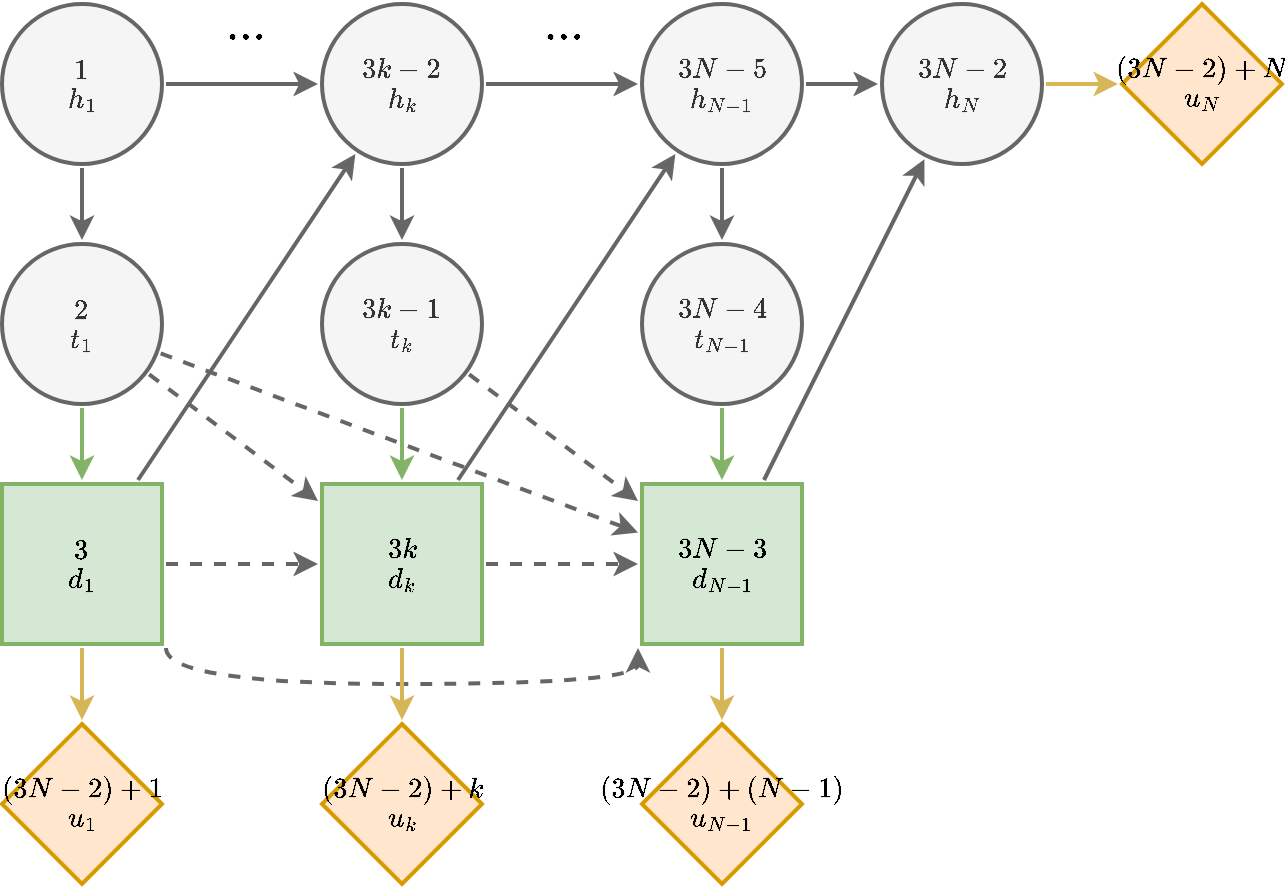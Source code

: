 <mxfile version="13.3.9" type="device"><diagram id="PqFtjmOYWVtcGjb9pnZ_" name="Page-1"><mxGraphModel dx="1185" dy="734" grid="1" gridSize="10" guides="1" tooltips="1" connect="1" arrows="1" fold="1" page="1" pageScale="1" pageWidth="850" pageHeight="1100" math="1" shadow="0"><root><mxCell id="0"/><mxCell id="1" parent="0"/><mxCell id="3s6wBR-B6PYDqLRQZSxy-1" style="edgeStyle=orthogonalEdgeStyle;rounded=0;orthogonalLoop=1;jettySize=auto;html=1;curved=1;strokeWidth=2;fillColor=#f5f5f5;strokeColor=#666666;" parent="1" source="3s6wBR-B6PYDqLRQZSxy-3" target="3s6wBR-B6PYDqLRQZSxy-13" edge="1"><mxGeometry relative="1" as="geometry"/></mxCell><mxCell id="3s6wBR-B6PYDqLRQZSxy-2" style="edgeStyle=none;rounded=0;orthogonalLoop=1;jettySize=auto;html=1;fontSize=20;strokeWidth=2;fillColor=#f5f5f5;strokeColor=#666666;" parent="1" source="3s6wBR-B6PYDqLRQZSxy-3" target="3s6wBR-B6PYDqLRQZSxy-29" edge="1"><mxGeometry relative="1" as="geometry"/></mxCell><mxCell id="3s6wBR-B6PYDqLRQZSxy-3" value="`1`&lt;br&gt;`h_1`" style="ellipse;whiteSpace=wrap;html=1;aspect=fixed;fillColor=#f5f5f5;strokeColor=#666666;fontColor=#333333;strokeWidth=2;perimeterSpacing=2;" parent="1" vertex="1"><mxGeometry x="40" y="40" width="80" height="80" as="geometry"/></mxCell><mxCell id="3s6wBR-B6PYDqLRQZSxy-4" style="edgeStyle=orthogonalEdgeStyle;rounded=0;orthogonalLoop=1;jettySize=auto;html=1;curved=1;strokeWidth=2;fillColor=#f5f5f5;strokeColor=#666666;" parent="1" source="3s6wBR-B6PYDqLRQZSxy-6" target="3s6wBR-B6PYDqLRQZSxy-8" edge="1"><mxGeometry relative="1" as="geometry"/></mxCell><mxCell id="3s6wBR-B6PYDqLRQZSxy-5" style="edgeStyle=orthogonalEdgeStyle;rounded=0;orthogonalLoop=1;jettySize=auto;html=1;curved=1;strokeWidth=2;fillColor=#f5f5f5;strokeColor=#666666;" parent="1" source="3s6wBR-B6PYDqLRQZSxy-6" target="3s6wBR-B6PYDqLRQZSxy-15" edge="1"><mxGeometry relative="1" as="geometry"/></mxCell><mxCell id="3s6wBR-B6PYDqLRQZSxy-6" value="`3N-5`&lt;br&gt;`h_{N-1}`" style="ellipse;whiteSpace=wrap;html=1;aspect=fixed;fillColor=#f5f5f5;strokeColor=#666666;fontColor=#333333;strokeWidth=2;perimeterSpacing=2;" parent="1" vertex="1"><mxGeometry x="360" y="40" width="80" height="80" as="geometry"/></mxCell><mxCell id="3s6wBR-B6PYDqLRQZSxy-7" style="edgeStyle=orthogonalEdgeStyle;rounded=0;orthogonalLoop=1;jettySize=auto;html=1;curved=1;strokeWidth=2;fillColor=#fff2cc;strokeColor=#d6b656;" parent="1" source="3s6wBR-B6PYDqLRQZSxy-8" target="3s6wBR-B6PYDqLRQZSxy-9" edge="1"><mxGeometry relative="1" as="geometry"/></mxCell><mxCell id="3s6wBR-B6PYDqLRQZSxy-8" value="`3N-2`&lt;br&gt;`h_N`" style="ellipse;whiteSpace=wrap;html=1;aspect=fixed;fillColor=#f5f5f5;strokeColor=#666666;fontColor=#333333;strokeWidth=2;perimeterSpacing=2;" parent="1" vertex="1"><mxGeometry x="480" y="40" width="80" height="80" as="geometry"/></mxCell><mxCell id="3s6wBR-B6PYDqLRQZSxy-9" value="`(3N-2)+N&lt;br&gt;`&lt;br&gt;`u_N`" style="rhombus;whiteSpace=wrap;html=1;fontFamily=Helvetica;fontSize=12;fontColor=#000000;align=center;strokeColor=#d79b00;fillColor=#ffe6cc;strokeWidth=2;perimeterSpacing=2;" parent="1" vertex="1"><mxGeometry x="600" y="40" width="80" height="80" as="geometry"/></mxCell><mxCell id="3s6wBR-B6PYDqLRQZSxy-10" style="edgeStyle=orthogonalEdgeStyle;rounded=0;orthogonalLoop=1;jettySize=auto;html=1;curved=1;strokeWidth=2;fillColor=#d5e8d4;strokeColor=#82b366;" parent="1" source="3s6wBR-B6PYDqLRQZSxy-13" target="3s6wBR-B6PYDqLRQZSxy-21" edge="1"><mxGeometry relative="1" as="geometry"/></mxCell><mxCell id="3s6wBR-B6PYDqLRQZSxy-11" style="edgeStyle=none;rounded=0;orthogonalLoop=1;jettySize=auto;html=1;fontSize=20;dashed=1;fillColor=#f5f5f5;strokeColor=#666666;strokeWidth=2;" parent="1" source="3s6wBR-B6PYDqLRQZSxy-13" target="3s6wBR-B6PYDqLRQZSxy-24" edge="1"><mxGeometry relative="1" as="geometry"/></mxCell><mxCell id="3s6wBR-B6PYDqLRQZSxy-12" style="edgeStyle=none;rounded=0;orthogonalLoop=1;jettySize=auto;html=1;fontSize=20;dashed=1;fillColor=#f5f5f5;strokeColor=#666666;strokeWidth=2;" parent="1" source="3s6wBR-B6PYDqLRQZSxy-13" target="3s6wBR-B6PYDqLRQZSxy-34" edge="1"><mxGeometry relative="1" as="geometry"/></mxCell><mxCell id="3s6wBR-B6PYDqLRQZSxy-13" value="&lt;div&gt;`2`&lt;/div&gt;&lt;div&gt;`t_1`&lt;br&gt;&lt;/div&gt;" style="ellipse;whiteSpace=wrap;html=1;aspect=fixed;fillColor=#f5f5f5;strokeColor=#666666;fontColor=#333333;strokeWidth=2;perimeterSpacing=2;" parent="1" vertex="1"><mxGeometry x="40" y="160" width="80" height="80" as="geometry"/></mxCell><mxCell id="3s6wBR-B6PYDqLRQZSxy-14" style="edgeStyle=orthogonalEdgeStyle;rounded=0;orthogonalLoop=1;jettySize=auto;html=1;curved=1;strokeWidth=2;fillColor=#d5e8d4;strokeColor=#82b366;" parent="1" source="3s6wBR-B6PYDqLRQZSxy-15" target="3s6wBR-B6PYDqLRQZSxy-24" edge="1"><mxGeometry relative="1" as="geometry"/></mxCell><mxCell id="3s6wBR-B6PYDqLRQZSxy-15" value="`3N-4`&lt;br&gt;`t_{N-1}`" style="ellipse;whiteSpace=wrap;html=1;aspect=fixed;fillColor=#f5f5f5;strokeColor=#666666;fontColor=#333333;strokeWidth=2;perimeterSpacing=2;" parent="1" vertex="1"><mxGeometry x="360" y="160" width="80" height="80" as="geometry"/></mxCell><mxCell id="3s6wBR-B6PYDqLRQZSxy-16" style="edgeStyle=orthogonalEdgeStyle;rounded=0;orthogonalLoop=1;jettySize=auto;html=1;curved=1;strokeWidth=2;fillColor=#fff2cc;strokeColor=#d6b656;" parent="1" source="3s6wBR-B6PYDqLRQZSxy-21" target="3s6wBR-B6PYDqLRQZSxy-25" edge="1"><mxGeometry relative="1" as="geometry"/></mxCell><mxCell id="3s6wBR-B6PYDqLRQZSxy-17" style="edgeStyle=orthogonalEdgeStyle;rounded=0;orthogonalLoop=1;jettySize=auto;html=1;exitX=1;exitY=1;exitDx=0;exitDy=0;entryX=0;entryY=1;entryDx=0;entryDy=0;curved=1;dashed=1;fillColor=#f5f5f5;strokeColor=#666666;strokeWidth=2;" parent="1" source="3s6wBR-B6PYDqLRQZSxy-21" target="3s6wBR-B6PYDqLRQZSxy-24" edge="1"><mxGeometry relative="1" as="geometry"><Array as="points"><mxPoint x="122" y="380"/><mxPoint x="358" y="380"/></Array></mxGeometry></mxCell><mxCell id="3s6wBR-B6PYDqLRQZSxy-18" style="edgeStyle=none;rounded=0;orthogonalLoop=1;jettySize=auto;html=1;fontSize=20;dashed=1;fillColor=#f5f5f5;strokeColor=#666666;strokeWidth=2;" parent="1" source="3s6wBR-B6PYDqLRQZSxy-21" target="3s6wBR-B6PYDqLRQZSxy-34" edge="1"><mxGeometry relative="1" as="geometry"/></mxCell><mxCell id="3s6wBR-B6PYDqLRQZSxy-19" value="`\ldots`" style="edgeLabel;html=1;align=center;verticalAlign=middle;resizable=0;points=[];fontSize=20;" parent="3s6wBR-B6PYDqLRQZSxy-18" vertex="1" connectable="0"><mxGeometry x="-0.271" y="1" relative="1" as="geometry"><mxPoint x="11.03" y="-269" as="offset"/></mxGeometry></mxCell><mxCell id="3s6wBR-B6PYDqLRQZSxy-20" style="edgeStyle=none;rounded=0;orthogonalLoop=1;jettySize=auto;html=1;fontSize=20;strokeWidth=2;fillColor=#f5f5f5;strokeColor=#666666;" parent="1" source="3s6wBR-B6PYDqLRQZSxy-21" target="3s6wBR-B6PYDqLRQZSxy-29" edge="1"><mxGeometry relative="1" as="geometry"/></mxCell><mxCell id="3s6wBR-B6PYDqLRQZSxy-21" value="`3`&lt;br&gt;`d_1`" style="whiteSpace=wrap;html=1;aspect=fixed;fontFamily=Helvetica;fontSize=12;fontColor=#000000;align=center;strokeColor=#82b366;fillColor=#d5e8d4;strokeWidth=2;perimeterSpacing=2;" parent="1" vertex="1"><mxGeometry x="40" y="280" width="80" height="80" as="geometry"/></mxCell><mxCell id="3s6wBR-B6PYDqLRQZSxy-22" style="edgeStyle=orthogonalEdgeStyle;rounded=0;orthogonalLoop=1;jettySize=auto;html=1;curved=1;strokeWidth=2;fillColor=#fff2cc;strokeColor=#d6b656;" parent="1" source="3s6wBR-B6PYDqLRQZSxy-24" target="3s6wBR-B6PYDqLRQZSxy-26" edge="1"><mxGeometry relative="1" as="geometry"/></mxCell><mxCell id="3s6wBR-B6PYDqLRQZSxy-23" style="edgeStyle=none;rounded=0;orthogonalLoop=1;jettySize=auto;html=1;fontSize=20;strokeWidth=2;fillColor=#f5f5f5;strokeColor=#666666;" parent="1" source="3s6wBR-B6PYDqLRQZSxy-24" target="3s6wBR-B6PYDqLRQZSxy-8" edge="1"><mxGeometry relative="1" as="geometry"/></mxCell><mxCell id="3s6wBR-B6PYDqLRQZSxy-24" value="`3N-3`&lt;br&gt;`d_{N-1}`" style="whiteSpace=wrap;html=1;aspect=fixed;fontFamily=Helvetica;fontSize=12;fontColor=#000000;align=center;strokeColor=#82b366;fillColor=#d5e8d4;strokeWidth=2;perimeterSpacing=2;" parent="1" vertex="1"><mxGeometry x="360" y="280" width="80" height="80" as="geometry"/></mxCell><mxCell id="3s6wBR-B6PYDqLRQZSxy-25" value="`(3N-2)+1`&lt;br&gt;`u_1`" style="rhombus;whiteSpace=wrap;html=1;fontFamily=Helvetica;fontSize=12;fontColor=#000000;align=center;strokeColor=#d79b00;fillColor=#ffe6cc;strokeWidth=2;perimeterSpacing=2;" parent="1" vertex="1"><mxGeometry x="40" y="400" width="80" height="80" as="geometry"/></mxCell><mxCell id="3s6wBR-B6PYDqLRQZSxy-26" value="`(3N-2)+(N-1)`&lt;br&gt;`u_{N-1}`" style="rhombus;whiteSpace=wrap;html=1;fontFamily=Helvetica;fontSize=12;fontColor=#000000;align=center;strokeColor=#d79b00;fillColor=#ffe6cc;strokeWidth=2;perimeterSpacing=2;" parent="1" vertex="1"><mxGeometry x="360" y="400" width="80" height="80" as="geometry"/></mxCell><mxCell id="3s6wBR-B6PYDqLRQZSxy-27" style="edgeStyle=none;rounded=0;orthogonalLoop=1;jettySize=auto;html=1;fontSize=20;strokeWidth=2;fillColor=#f5f5f5;strokeColor=#666666;" parent="1" source="3s6wBR-B6PYDqLRQZSxy-29" target="3s6wBR-B6PYDqLRQZSxy-6" edge="1"><mxGeometry relative="1" as="geometry"/></mxCell><mxCell id="3s6wBR-B6PYDqLRQZSxy-28" style="edgeStyle=none;rounded=0;orthogonalLoop=1;jettySize=auto;html=1;fontSize=20;strokeWidth=2;fillColor=#f5f5f5;strokeColor=#666666;" parent="1" source="3s6wBR-B6PYDqLRQZSxy-29" target="3s6wBR-B6PYDqLRQZSxy-38" edge="1"><mxGeometry relative="1" as="geometry"/></mxCell><mxCell id="3s6wBR-B6PYDqLRQZSxy-29" value="`3k-2`&lt;br&gt;`h_k`" style="ellipse;whiteSpace=wrap;html=1;aspect=fixed;fillColor=#f5f5f5;strokeColor=#666666;fontColor=#333333;strokeWidth=2;perimeterSpacing=2;" parent="1" vertex="1"><mxGeometry x="200" y="40" width="80" height="80" as="geometry"/></mxCell><mxCell id="3s6wBR-B6PYDqLRQZSxy-30" style="edgeStyle=none;rounded=0;orthogonalLoop=1;jettySize=auto;html=1;fontSize=20;strokeWidth=2;fillColor=#fff2cc;strokeColor=#d6b656;" parent="1" source="3s6wBR-B6PYDqLRQZSxy-34" target="3s6wBR-B6PYDqLRQZSxy-35" edge="1"><mxGeometry relative="1" as="geometry"/></mxCell><mxCell id="3s6wBR-B6PYDqLRQZSxy-31" style="edgeStyle=none;rounded=0;orthogonalLoop=1;jettySize=auto;html=1;fontSize=20;dashed=1;fillColor=#f5f5f5;strokeColor=#666666;strokeWidth=2;" parent="1" source="3s6wBR-B6PYDqLRQZSxy-34" target="3s6wBR-B6PYDqLRQZSxy-24" edge="1"><mxGeometry relative="1" as="geometry"/></mxCell><mxCell id="3s6wBR-B6PYDqLRQZSxy-32" value="`\ldots`" style="edgeLabel;html=1;align=center;verticalAlign=middle;resizable=0;points=[];fontSize=20;" parent="3s6wBR-B6PYDqLRQZSxy-31" vertex="1" connectable="0"><mxGeometry x="0.229" relative="1" as="geometry"><mxPoint x="-8.97" y="-270" as="offset"/></mxGeometry></mxCell><mxCell id="3s6wBR-B6PYDqLRQZSxy-33" style="edgeStyle=none;rounded=0;orthogonalLoop=1;jettySize=auto;html=1;fontSize=20;strokeWidth=2;fillColor=#f5f5f5;strokeColor=#666666;" parent="1" source="3s6wBR-B6PYDqLRQZSxy-34" target="3s6wBR-B6PYDqLRQZSxy-6" edge="1"><mxGeometry relative="1" as="geometry"/></mxCell><mxCell id="3s6wBR-B6PYDqLRQZSxy-34" value="&lt;div&gt;`3k`&lt;/div&gt;&lt;div&gt;`d_k`&lt;br&gt;&lt;/div&gt;" style="whiteSpace=wrap;html=1;aspect=fixed;fontFamily=Helvetica;fontSize=12;fontColor=#000000;align=center;strokeColor=#82b366;fillColor=#d5e8d4;strokeWidth=2;perimeterSpacing=2;" parent="1" vertex="1"><mxGeometry x="200" y="280" width="80" height="80" as="geometry"/></mxCell><mxCell id="3s6wBR-B6PYDqLRQZSxy-35" value="&lt;div&gt;`(3N-2)+k`&lt;/div&gt;&lt;div&gt;`u_k`&lt;br&gt;&lt;/div&gt;" style="rhombus;whiteSpace=wrap;html=1;fontFamily=Helvetica;fontSize=12;fontColor=#000000;align=center;strokeColor=#d79b00;fillColor=#ffe6cc;strokeWidth=2;perimeterSpacing=2;" parent="1" vertex="1"><mxGeometry x="200" y="400" width="80" height="80" as="geometry"/></mxCell><mxCell id="3s6wBR-B6PYDqLRQZSxy-36" style="edgeStyle=none;rounded=0;orthogonalLoop=1;jettySize=auto;html=1;fontSize=20;strokeWidth=2;fillColor=#d5e8d4;strokeColor=#82b366;" parent="1" source="3s6wBR-B6PYDqLRQZSxy-38" target="3s6wBR-B6PYDqLRQZSxy-34" edge="1"><mxGeometry relative="1" as="geometry"/></mxCell><mxCell id="3s6wBR-B6PYDqLRQZSxy-37" style="edgeStyle=none;rounded=0;orthogonalLoop=1;jettySize=auto;html=1;fontSize=20;dashed=1;fillColor=#f5f5f5;strokeColor=#666666;strokeWidth=2;" parent="1" source="3s6wBR-B6PYDqLRQZSxy-38" target="3s6wBR-B6PYDqLRQZSxy-24" edge="1"><mxGeometry relative="1" as="geometry"/></mxCell><mxCell id="3s6wBR-B6PYDqLRQZSxy-38" value="`3k-1`&lt;br&gt;`t_k`" style="ellipse;whiteSpace=wrap;html=1;aspect=fixed;fillColor=#f5f5f5;strokeColor=#666666;fontColor=#333333;strokeWidth=2;perimeterSpacing=2;" parent="1" vertex="1"><mxGeometry x="200" y="160" width="80" height="80" as="geometry"/></mxCell></root></mxGraphModel></diagram></mxfile>